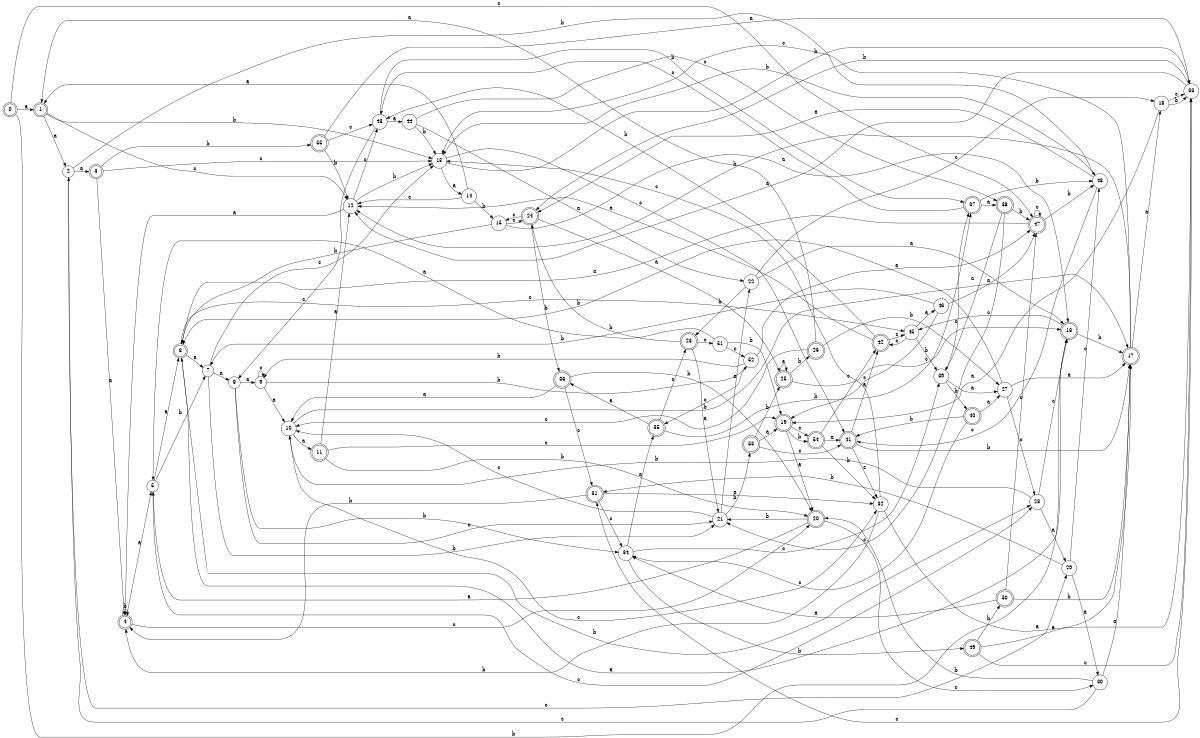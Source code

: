 digraph n45_5 {
__start0 [label="" shape="none"];

rankdir=LR;
size="8,5";

s0 [style="rounded,filled", color="black", fillcolor="white" shape="doublecircle", label="0"];
s1 [style="rounded,filled", color="black", fillcolor="white" shape="doublecircle", label="1"];
s2 [style="filled", color="black", fillcolor="white" shape="circle", label="2"];
s3 [style="rounded,filled", color="black", fillcolor="white" shape="doublecircle", label="3"];
s4 [style="rounded,filled", color="black", fillcolor="white" shape="doublecircle", label="4"];
s5 [style="filled", color="black", fillcolor="white" shape="circle", label="5"];
s6 [style="rounded,filled", color="black", fillcolor="white" shape="doublecircle", label="6"];
s7 [style="filled", color="black", fillcolor="white" shape="circle", label="7"];
s8 [style="filled", color="black", fillcolor="white" shape="circle", label="8"];
s9 [style="filled", color="black", fillcolor="white" shape="circle", label="9"];
s10 [style="filled", color="black", fillcolor="white" shape="circle", label="10"];
s11 [style="rounded,filled", color="black", fillcolor="white" shape="doublecircle", label="11"];
s12 [style="filled", color="black", fillcolor="white" shape="circle", label="12"];
s13 [style="filled", color="black", fillcolor="white" shape="circle", label="13"];
s14 [style="filled", color="black", fillcolor="white" shape="circle", label="14"];
s15 [style="filled", color="black", fillcolor="white" shape="circle", label="15"];
s16 [style="rounded,filled", color="black", fillcolor="white" shape="doublecircle", label="16"];
s17 [style="rounded,filled", color="black", fillcolor="white" shape="doublecircle", label="17"];
s18 [style="filled", color="black", fillcolor="white" shape="circle", label="18"];
s19 [style="rounded,filled", color="black", fillcolor="white" shape="doublecircle", label="19"];
s20 [style="rounded,filled", color="black", fillcolor="white" shape="doublecircle", label="20"];
s21 [style="filled", color="black", fillcolor="white" shape="circle", label="21"];
s22 [style="filled", color="black", fillcolor="white" shape="circle", label="22"];
s23 [style="rounded,filled", color="black", fillcolor="white" shape="doublecircle", label="23"];
s24 [style="rounded,filled", color="black", fillcolor="white" shape="doublecircle", label="24"];
s25 [style="rounded,filled", color="black", fillcolor="white" shape="doublecircle", label="25"];
s26 [style="rounded,filled", color="black", fillcolor="white" shape="doublecircle", label="26"];
s27 [style="filled", color="black", fillcolor="white" shape="circle", label="27"];
s28 [style="filled", color="black", fillcolor="white" shape="circle", label="28"];
s29 [style="filled", color="black", fillcolor="white" shape="circle", label="29"];
s30 [style="filled", color="black", fillcolor="white" shape="circle", label="30"];
s31 [style="rounded,filled", color="black", fillcolor="white" shape="doublecircle", label="31"];
s32 [style="filled", color="black", fillcolor="white" shape="circle", label="32"];
s33 [style="filled", color="black", fillcolor="white" shape="circle", label="33"];
s34 [style="filled", color="black", fillcolor="white" shape="circle", label="34"];
s35 [style="rounded,filled", color="black", fillcolor="white" shape="doublecircle", label="35"];
s36 [style="rounded,filled", color="black", fillcolor="white" shape="doublecircle", label="36"];
s37 [style="rounded,filled", color="black", fillcolor="white" shape="doublecircle", label="37"];
s38 [style="rounded,filled", color="black", fillcolor="white" shape="doublecircle", label="38"];
s39 [style="filled", color="black", fillcolor="white" shape="circle", label="39"];
s40 [style="rounded,filled", color="black", fillcolor="white" shape="doublecircle", label="40"];
s41 [style="rounded,filled", color="black", fillcolor="white" shape="doublecircle", label="41"];
s42 [style="rounded,filled", color="black", fillcolor="white" shape="doublecircle", label="42"];
s43 [style="filled", color="black", fillcolor="white" shape="circle", label="43"];
s44 [style="filled", color="black", fillcolor="white" shape="circle", label="44"];
s45 [style="filled", color="black", fillcolor="white" shape="circle", label="45"];
s46 [style="filled", color="black", fillcolor="white" shape="circle", label="46"];
s47 [style="rounded,filled", color="black", fillcolor="white" shape="doublecircle", label="47"];
s48 [style="filled", color="black", fillcolor="white" shape="circle", label="48"];
s49 [style="rounded,filled", color="black", fillcolor="white" shape="doublecircle", label="49"];
s50 [style="rounded,filled", color="black", fillcolor="white" shape="doublecircle", label="50"];
s51 [style="filled", color="black", fillcolor="white" shape="circle", label="51"];
s52 [style="filled", color="black", fillcolor="white" shape="circle", label="52"];
s53 [style="rounded,filled", color="black", fillcolor="white" shape="doublecircle", label="53"];
s54 [style="rounded,filled", color="black", fillcolor="white" shape="doublecircle", label="54"];
s55 [style="rounded,filled", color="black", fillcolor="white" shape="doublecircle", label="55"];
s0 -> s1 [label="a"];
s0 -> s16 [label="b"];
s0 -> s47 [label="c"];
s1 -> s2 [label="a"];
s1 -> s13 [label="b"];
s1 -> s12 [label="c"];
s2 -> s3 [label="a"];
s2 -> s48 [label="b"];
s2 -> s29 [label="c"];
s3 -> s4 [label="a"];
s3 -> s55 [label="b"];
s3 -> s13 [label="c"];
s4 -> s5 [label="a"];
s4 -> s4 [label="b"];
s4 -> s20 [label="c"];
s5 -> s6 [label="a"];
s5 -> s7 [label="b"];
s5 -> s28 [label="c"];
s6 -> s7 [label="a"];
s6 -> s28 [label="b"];
s6 -> s45 [label="c"];
s7 -> s8 [label="a"];
s7 -> s21 [label="b"];
s7 -> s13 [label="c"];
s8 -> s9 [label="a"];
s8 -> s34 [label="b"];
s8 -> s21 [label="c"];
s9 -> s10 [label="a"];
s9 -> s52 [label="b"];
s9 -> s9 [label="c"];
s10 -> s11 [label="a"];
s10 -> s17 [label="b"];
s10 -> s32 [label="c"];
s11 -> s12 [label="a"];
s11 -> s20 [label="b"];
s11 -> s19 [label="c"];
s12 -> s4 [label="a"];
s12 -> s13 [label="b"];
s12 -> s43 [label="c"];
s13 -> s14 [label="a"];
s13 -> s33 [label="b"];
s13 -> s41 [label="c"];
s14 -> s1 [label="a"];
s14 -> s15 [label="b"];
s14 -> s12 [label="c"];
s15 -> s16 [label="a"];
s15 -> s6 [label="b"];
s15 -> s24 [label="c"];
s16 -> s6 [label="a"];
s16 -> s17 [label="b"];
s16 -> s45 [label="c"];
s17 -> s18 [label="a"];
s17 -> s12 [label="b"];
s17 -> s13 [label="c"];
s18 -> s19 [label="a"];
s18 -> s33 [label="b"];
s18 -> s33 [label="c"];
s19 -> s20 [label="a"];
s19 -> s54 [label="b"];
s19 -> s54 [label="c"];
s20 -> s5 [label="a"];
s20 -> s21 [label="b"];
s20 -> s30 [label="c"];
s21 -> s22 [label="a"];
s21 -> s53 [label="b"];
s21 -> s10 [label="c"];
s22 -> s16 [label="a"];
s22 -> s23 [label="b"];
s22 -> s18 [label="c"];
s23 -> s21 [label="a"];
s23 -> s24 [label="b"];
s23 -> s51 [label="c"];
s24 -> s25 [label="a"];
s24 -> s36 [label="b"];
s24 -> s15 [label="c"];
s25 -> s25 [label="a"];
s25 -> s26 [label="b"];
s25 -> s16 [label="c"];
s26 -> s1 [label="a"];
s26 -> s27 [label="b"];
s26 -> s10 [label="c"];
s27 -> s17 [label="a"];
s27 -> s6 [label="b"];
s27 -> s28 [label="c"];
s28 -> s29 [label="a"];
s28 -> s10 [label="b"];
s28 -> s16 [label="c"];
s29 -> s30 [label="a"];
s29 -> s31 [label="b"];
s29 -> s48 [label="c"];
s30 -> s17 [label="a"];
s30 -> s20 [label="b"];
s30 -> s2 [label="c"];
s31 -> s32 [label="a"];
s31 -> s4 [label="b"];
s31 -> s34 [label="c"];
s32 -> s33 [label="a"];
s32 -> s4 [label="b"];
s32 -> s13 [label="c"];
s33 -> s12 [label="a"];
s33 -> s24 [label="b"];
s33 -> s31 [label="c"];
s34 -> s35 [label="a"];
s34 -> s49 [label="b"];
s34 -> s39 [label="c"];
s35 -> s36 [label="a"];
s35 -> s37 [label="b"];
s35 -> s23 [label="c"];
s36 -> s10 [label="a"];
s36 -> s20 [label="b"];
s36 -> s31 [label="c"];
s37 -> s38 [label="a"];
s37 -> s48 [label="b"];
s37 -> s43 [label="c"];
s38 -> s39 [label="a"];
s38 -> s47 [label="b"];
s38 -> s21 [label="c"];
s39 -> s27 [label="a"];
s39 -> s40 [label="b"];
s39 -> s37 [label="c"];
s40 -> s27 [label="a"];
s40 -> s41 [label="b"];
s40 -> s34 [label="c"];
s41 -> s42 [label="a"];
s41 -> s17 [label="b"];
s41 -> s32 [label="c"];
s42 -> s12 [label="a"];
s42 -> s43 [label="b"];
s42 -> s45 [label="c"];
s43 -> s44 [label="a"];
s43 -> s37 [label="b"];
s43 -> s8 [label="c"];
s44 -> s22 [label="a"];
s44 -> s13 [label="b"];
s44 -> s38 [label="c"];
s45 -> s46 [label="a"];
s45 -> s39 [label="b"];
s45 -> s42 [label="c"];
s46 -> s47 [label="a"];
s46 -> s7 [label="b"];
s46 -> s19 [label="c"];
s47 -> s6 [label="a"];
s47 -> s48 [label="b"];
s47 -> s47 [label="c"];
s48 -> s24 [label="a"];
s48 -> s13 [label="b"];
s48 -> s41 [label="c"];
s49 -> s17 [label="a"];
s49 -> s50 [label="b"];
s49 -> s33 [label="c"];
s50 -> s34 [label="a"];
s50 -> s17 [label="b"];
s50 -> s47 [label="c"];
s51 -> s5 [label="a"];
s51 -> s19 [label="b"];
s51 -> s52 [label="c"];
s52 -> s47 [label="a"];
s52 -> s9 [label="b"];
s52 -> s35 [label="c"];
s53 -> s19 [label="a"];
s53 -> s25 [label="b"];
s53 -> s41 [label="c"];
s54 -> s41 [label="a"];
s54 -> s32 [label="b"];
s54 -> s42 [label="c"];
s55 -> s33 [label="a"];
s55 -> s12 [label="b"];
s55 -> s43 [label="c"];

}